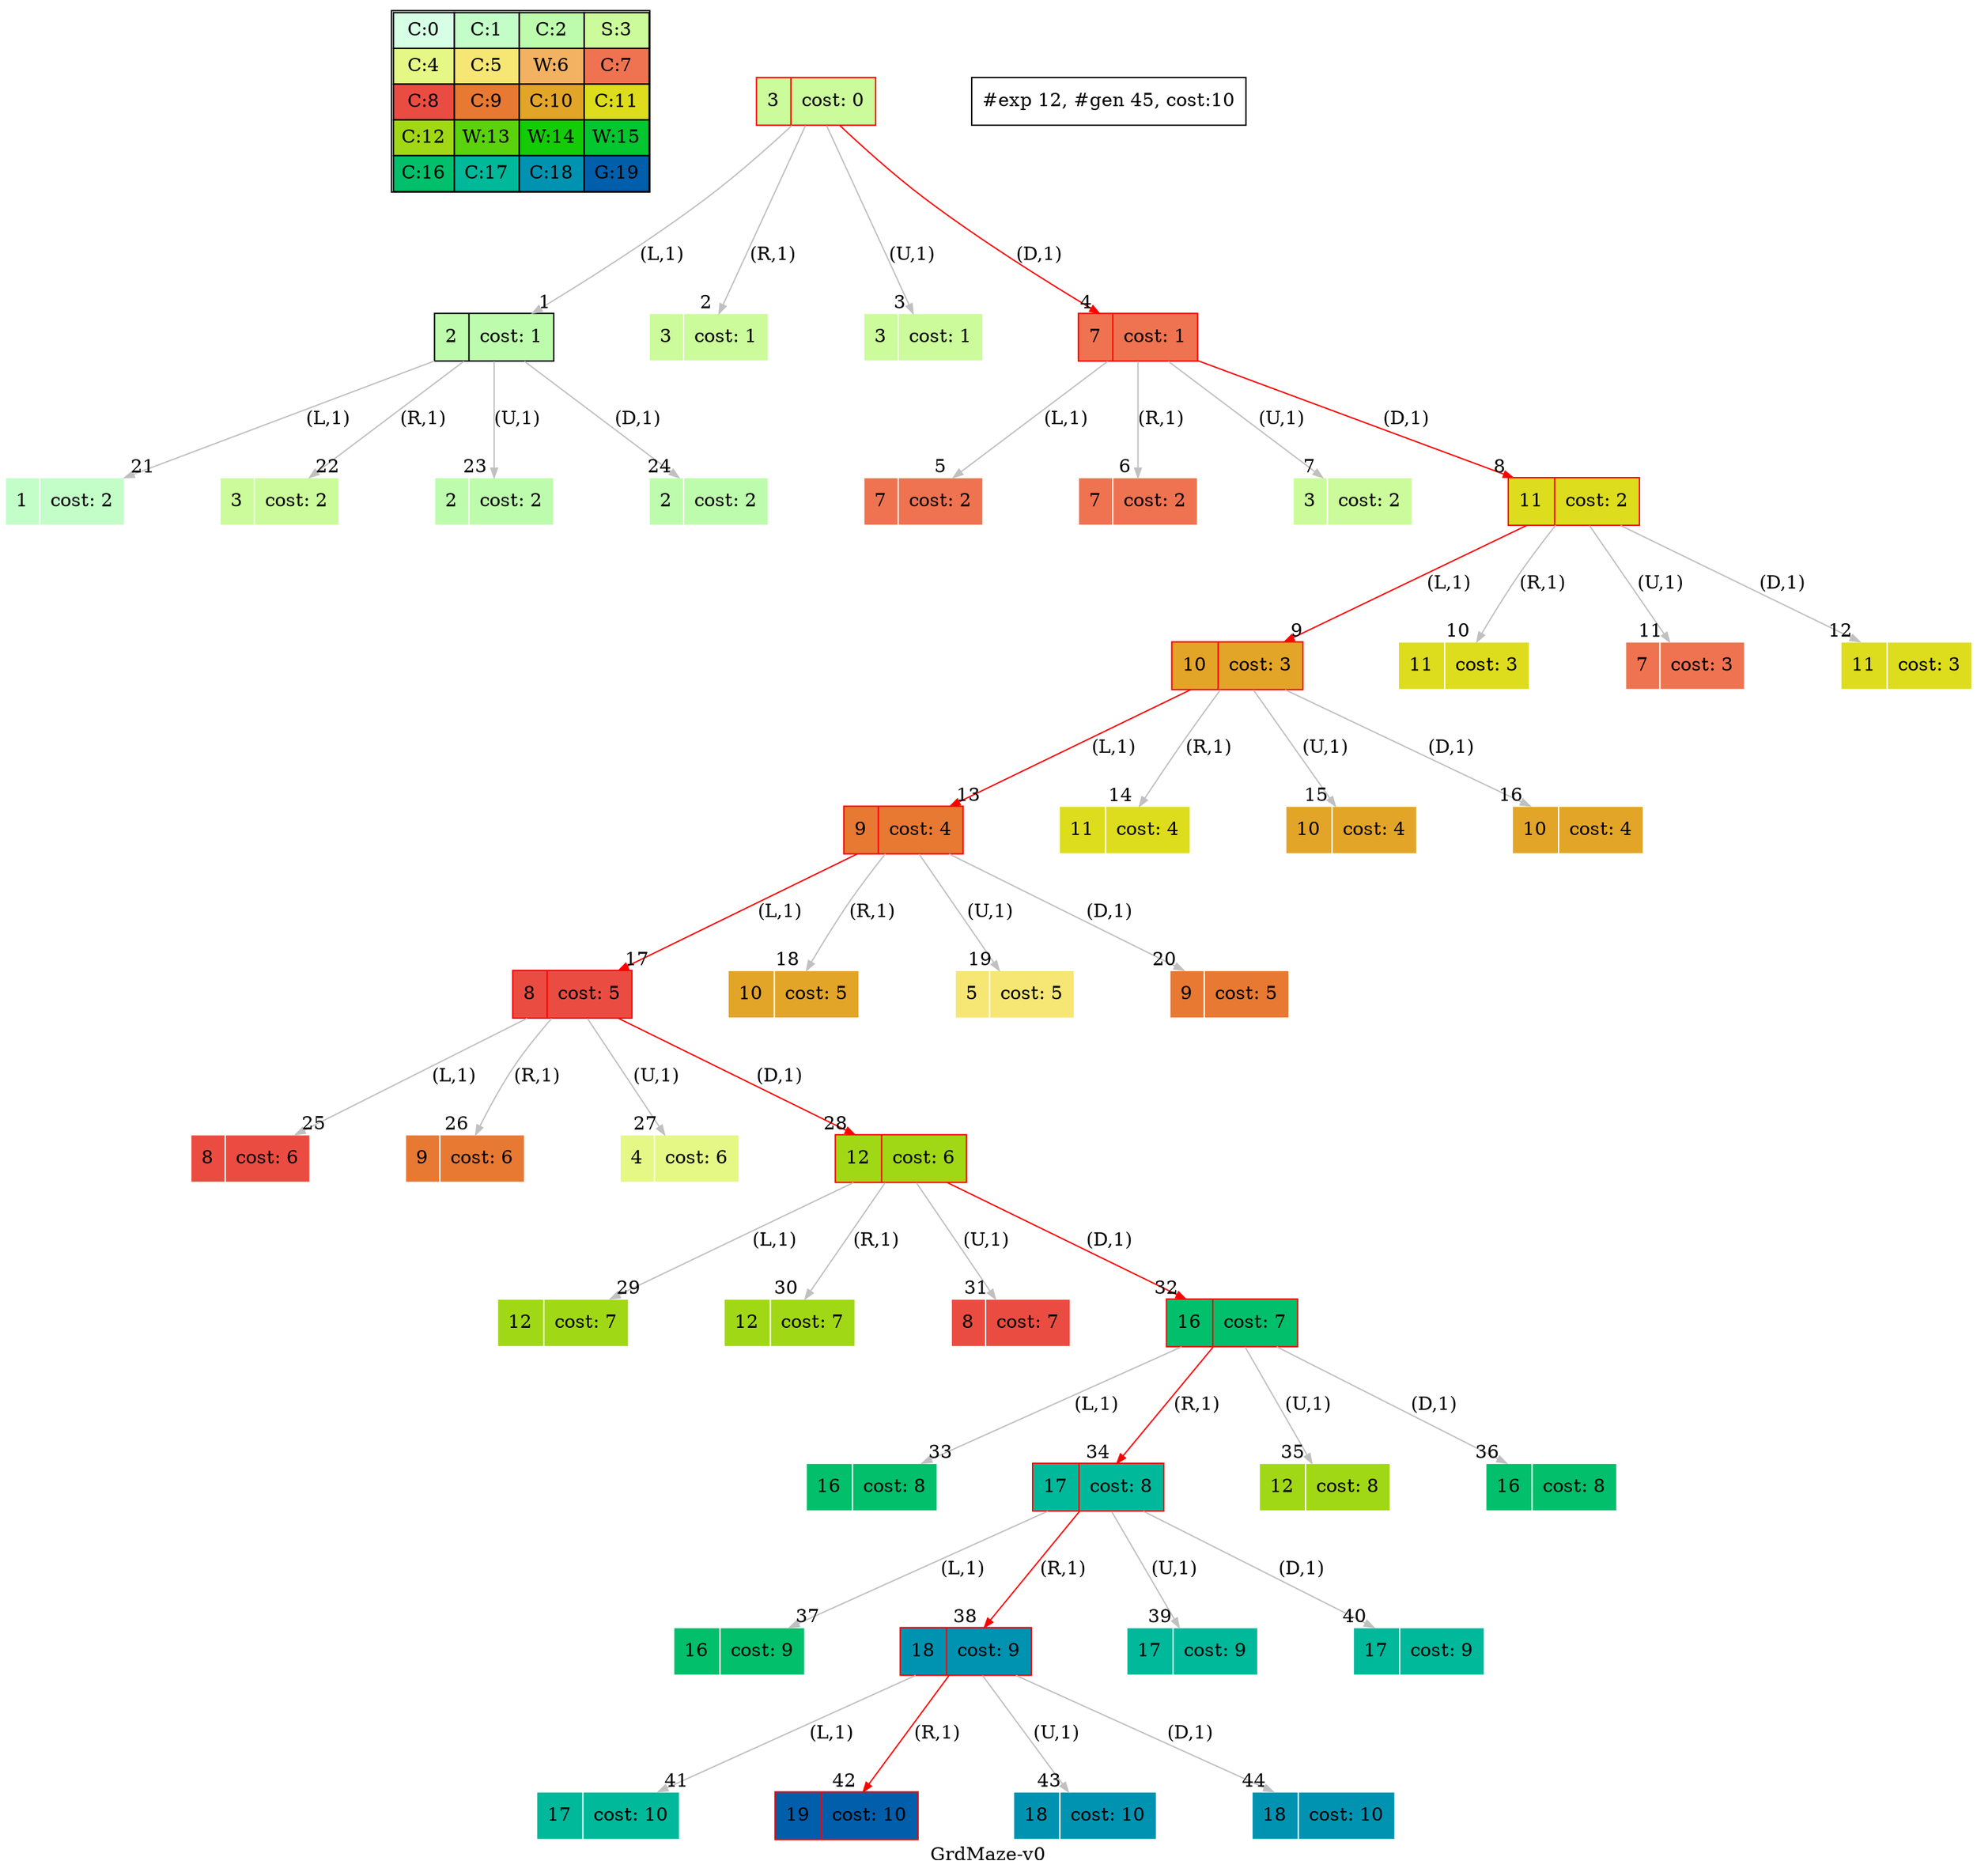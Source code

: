 digraph GrdMaze { label="GrdMaze-v0"
subgraph MAP {label=Map;map [shape=plaintext label=<<table border="1" cellpadding="5" cellspacing="0" cellborder="1"><tr><td bgcolor="0.39803922 0.15947579 0.99679532 1.        ">C:0</td><td bgcolor="0.35098039 0.23194764 0.99315867 1.        ">C:1</td><td bgcolor="0.29607843 0.31486959 0.98720184 1.        ">C:2</td><td bgcolor="0.24901961 0.38410575 0.98063477 1.        ">S:3</td></tr><tr><td bgcolor="0.19411765 0.46220388 0.97128103 1.        ">C:4</td><td bgcolor="0.14705882 0.52643216 0.96182564 1.        ">C:5</td><td bgcolor="0.09215686 0.59770746 0.94913494 1.        ">W:6</td><td bgcolor="0.0372549  0.66454018 0.93467977 1.        ">C:7</td></tr><tr><td bgcolor="0.00980392 0.71791192 0.92090552 1.        ">C:8</td><td bgcolor="0.06470588 0.77520398 0.9032472  1.        ">C:9</td><td bgcolor="0.11176471 0.81974048 0.88677369 1.        ">C:10</td><td bgcolor="0.16666667 0.8660254  0.8660254  1.        ">C:11</td></tr><tr><td bgcolor="0.21372549 0.9005867  0.84695821 1.        ">C:12</td><td bgcolor="0.26862745 0.93467977 0.82325295 1.        ">W:13</td><td bgcolor="0.32352941 0.96182564 0.79801723 1.        ">W:14</td><td bgcolor="0.37058824 0.97940977 0.77520398 1.        ">W:15</td></tr><tr><td bgcolor="0.4254902  0.99315867 0.74725253 1.        ">C:16</td><td bgcolor="0.47254902 0.99907048 0.72218645 1.        ">C:17</td><td bgcolor="0.52745098 0.99907048 0.69169844 1.        ">C:18</td><td bgcolor="0.5745098  0.99315867 0.66454018 1.        ">G:19</td></tr></table>>]} 
nodesep=1 ranksep=1 node [shape=record] edge [arrowsize=0.7] 
"0_3" [label="<f0>3 |<f1> cost: 0" style=filled color=white fillcolor="0.24901961 0.38410575 0.98063477 1.        "]
"0_3" [label="<f0>3 |<f1> cost: 0" style=filled color=red fillcolor="0.24901961 0.38410575 0.98063477 1.        "]
"0_3.2-0" [label="<f0>2 |<f1> cost: 1" style=filled color=white fillcolor="0.29607843 0.31486959 0.98720184 1.        "] "0_3" -> "0_3.2-0" [label="(L,1)" headlabel=" 1 " color=grey ]; 
"0_3.3-1" [label="<f0>3 |<f1> cost: 1" style=filled color=white fillcolor="0.24901961 0.38410575 0.98063477 1.        "] "0_3" -> "0_3.3-1" [label="(R,1)" headlabel=" 2 " color=grey ]; 
"0_3.3-2" [label="<f0>3 |<f1> cost: 1" style=filled color=white fillcolor="0.24901961 0.38410575 0.98063477 1.        "] "0_3" -> "0_3.3-2" [label="(U,1)" headlabel=" 3 " color=grey ]; 
"0_3.7-3" [label="<f0>7 |<f1> cost: 1" style=filled color=white fillcolor="0.0372549  0.66454018 0.93467977 1.        "] "0_3" -> "0_3.7-3" [label="(D,1)" headlabel=" 4 " color=grey color=red ];  
"0_3.7-3" [label="<f0>7 |<f1> cost: 1" style=filled color=red fillcolor="0.0372549  0.66454018 0.93467977 1.        "]
"0_3.7.7-0" [label="<f0>7 |<f1> cost: 2" style=filled color=white fillcolor="0.0372549  0.66454018 0.93467977 1.        "] "0_3.7-3" -> "0_3.7.7-0" [label="(L,1)" headlabel=" 5 " color=grey ]; 
"0_3.7.7-1" [label="<f0>7 |<f1> cost: 2" style=filled color=white fillcolor="0.0372549  0.66454018 0.93467977 1.        "] "0_3.7-3" -> "0_3.7.7-1" [label="(R,1)" headlabel=" 6 " color=grey ]; 
"0_3.7.3-2" [label="<f0>3 |<f1> cost: 2" style=filled color=white fillcolor="0.24901961 0.38410575 0.98063477 1.        "] "0_3.7-3" -> "0_3.7.3-2" [label="(U,1)" headlabel=" 7 " color=grey ]; 
"0_3.7.11-3" [label="<f0>11 |<f1> cost: 2" style=filled color=white fillcolor="0.16666667 0.8660254  0.8660254  1.        "] "0_3.7-3" -> "0_3.7.11-3" [label="(D,1)" headlabel=" 8 " color=grey color=red ];  
"0_3.7.11-3" [label="<f0>11 |<f1> cost: 2" style=filled color=red fillcolor="0.16666667 0.8660254  0.8660254  1.        "]
"0_3.7.11.10-0" [label="<f0>10 |<f1> cost: 3" style=filled color=white fillcolor="0.11176471 0.81974048 0.88677369 1.        "] "0_3.7.11-3" -> "0_3.7.11.10-0" [label="(L,1)" headlabel=" 9 " color=grey color=red ];  
"0_3.7.11.11-1" [label="<f0>11 |<f1> cost: 3" style=filled color=white fillcolor="0.16666667 0.8660254  0.8660254  1.        "] "0_3.7.11-3" -> "0_3.7.11.11-1" [label="(R,1)" headlabel=" 10 " color=grey ]; 
"0_3.7.11.7-2" [label="<f0>7 |<f1> cost: 3" style=filled color=white fillcolor="0.0372549  0.66454018 0.93467977 1.        "] "0_3.7.11-3" -> "0_3.7.11.7-2" [label="(U,1)" headlabel=" 11 " color=grey ]; 
"0_3.7.11.11-3" [label="<f0>11 |<f1> cost: 3" style=filled color=white fillcolor="0.16666667 0.8660254  0.8660254  1.        "] "0_3.7.11-3" -> "0_3.7.11.11-3" [label="(D,1)" headlabel=" 12 " color=grey ]; 
"0_3.7.11.10-0" [label="<f0>10 |<f1> cost: 3" style=filled color=red fillcolor="0.11176471 0.81974048 0.88677369 1.        "]
"0_3.7.11.10.9-0" [label="<f0>9 |<f1> cost: 4" style=filled color=white fillcolor="0.06470588 0.77520398 0.9032472  1.        "] "0_3.7.11.10-0" -> "0_3.7.11.10.9-0" [label="(L,1)" headlabel=" 13 " color=grey color=red ];  
"0_3.7.11.10.11-1" [label="<f0>11 |<f1> cost: 4" style=filled color=white fillcolor="0.16666667 0.8660254  0.8660254  1.        "] "0_3.7.11.10-0" -> "0_3.7.11.10.11-1" [label="(R,1)" headlabel=" 14 " color=grey ]; 
"0_3.7.11.10.10-2" [label="<f0>10 |<f1> cost: 4" style=filled color=white fillcolor="0.11176471 0.81974048 0.88677369 1.        "] "0_3.7.11.10-0" -> "0_3.7.11.10.10-2" [label="(U,1)" headlabel=" 15 " color=grey ]; 
"0_3.7.11.10.10-3" [label="<f0>10 |<f1> cost: 4" style=filled color=white fillcolor="0.11176471 0.81974048 0.88677369 1.        "] "0_3.7.11.10-0" -> "0_3.7.11.10.10-3" [label="(D,1)" headlabel=" 16 " color=grey ]; 
"0_3.7.11.10.9-0" [label="<f0>9 |<f1> cost: 4" style=filled color=red fillcolor="0.06470588 0.77520398 0.9032472  1.        "]
"0_3.7.11.10.9.8-0" [label="<f0>8 |<f1> cost: 5" style=filled color=white fillcolor="0.00980392 0.71791192 0.92090552 1.        "] "0_3.7.11.10.9-0" -> "0_3.7.11.10.9.8-0" [label="(L,1)" headlabel=" 17 " color=grey color=red ];  
"0_3.7.11.10.9.10-1" [label="<f0>10 |<f1> cost: 5" style=filled color=white fillcolor="0.11176471 0.81974048 0.88677369 1.        "] "0_3.7.11.10.9-0" -> "0_3.7.11.10.9.10-1" [label="(R,1)" headlabel=" 18 " color=grey ]; 
"0_3.7.11.10.9.5-2" [label="<f0>5 |<f1> cost: 5" style=filled color=white fillcolor="0.14705882 0.52643216 0.96182564 1.        "] "0_3.7.11.10.9-0" -> "0_3.7.11.10.9.5-2" [label="(U,1)" headlabel=" 19 " color=grey ]; 
"0_3.7.11.10.9.9-3" [label="<f0>9 |<f1> cost: 5" style=filled color=white fillcolor="0.06470588 0.77520398 0.9032472  1.        "] "0_3.7.11.10.9-0" -> "0_3.7.11.10.9.9-3" [label="(D,1)" headlabel=" 20 " color=grey ]; 
"0_3.2-0" [label="<f0>2 |<f1> cost: 1" style=filled color=black fillcolor="0.29607843 0.31486959 0.98720184 1.        "]
"0_3.2.1-0" [label="<f0>1 |<f1> cost: 2" style=filled color=white fillcolor="0.35098039 0.23194764 0.99315867 1.        "] "0_3.2-0" -> "0_3.2.1-0" [label="(L,1)" headlabel=" 21 " color=grey ]; 
"0_3.2.3-1" [label="<f0>3 |<f1> cost: 2" style=filled color=white fillcolor="0.24901961 0.38410575 0.98063477 1.        "] "0_3.2-0" -> "0_3.2.3-1" [label="(R,1)" headlabel=" 22 " color=grey ]; 
"0_3.2.2-2" [label="<f0>2 |<f1> cost: 2" style=filled color=white fillcolor="0.29607843 0.31486959 0.98720184 1.        "] "0_3.2-0" -> "0_3.2.2-2" [label="(U,1)" headlabel=" 23 " color=grey ]; 
"0_3.2.2-3" [label="<f0>2 |<f1> cost: 2" style=filled color=white fillcolor="0.29607843 0.31486959 0.98720184 1.        "] "0_3.2-0" -> "0_3.2.2-3" [label="(D,1)" headlabel=" 24 " color=grey ]; 
"0_3.7.11.10.9.8-0" [label="<f0>8 |<f1> cost: 5" style=filled color=red fillcolor="0.00980392 0.71791192 0.92090552 1.        "]
"0_3.7.11.10.9.8.8-0" [label="<f0>8 |<f1> cost: 6" style=filled color=white fillcolor="0.00980392 0.71791192 0.92090552 1.        "] "0_3.7.11.10.9.8-0" -> "0_3.7.11.10.9.8.8-0" [label="(L,1)" headlabel=" 25 " color=grey ]; 
"0_3.7.11.10.9.8.9-1" [label="<f0>9 |<f1> cost: 6" style=filled color=white fillcolor="0.06470588 0.77520398 0.9032472  1.        "] "0_3.7.11.10.9.8-0" -> "0_3.7.11.10.9.8.9-1" [label="(R,1)" headlabel=" 26 " color=grey ]; 
"0_3.7.11.10.9.8.4-2" [label="<f0>4 |<f1> cost: 6" style=filled color=white fillcolor="0.19411765 0.46220388 0.97128103 1.        "] "0_3.7.11.10.9.8-0" -> "0_3.7.11.10.9.8.4-2" [label="(U,1)" headlabel=" 27 " color=grey ]; 
"0_3.7.11.10.9.8.12-3" [label="<f0>12 |<f1> cost: 6" style=filled color=white fillcolor="0.21372549 0.9005867  0.84695821 1.        "] "0_3.7.11.10.9.8-0" -> "0_3.7.11.10.9.8.12-3" [label="(D,1)" headlabel=" 28 " color=grey color=red ];  
"0_3.7.11.10.9.8.12-3" [label="<f0>12 |<f1> cost: 6" style=filled color=red fillcolor="0.21372549 0.9005867  0.84695821 1.        "]
"0_3.7.11.10.9.8.12.12-0" [label="<f0>12 |<f1> cost: 7" style=filled color=white fillcolor="0.21372549 0.9005867  0.84695821 1.        "] "0_3.7.11.10.9.8.12-3" -> "0_3.7.11.10.9.8.12.12-0" [label="(L,1)" headlabel=" 29 " color=grey ]; 
"0_3.7.11.10.9.8.12.12-1" [label="<f0>12 |<f1> cost: 7" style=filled color=white fillcolor="0.21372549 0.9005867  0.84695821 1.        "] "0_3.7.11.10.9.8.12-3" -> "0_3.7.11.10.9.8.12.12-1" [label="(R,1)" headlabel=" 30 " color=grey ]; 
"0_3.7.11.10.9.8.12.8-2" [label="<f0>8 |<f1> cost: 7" style=filled color=white fillcolor="0.00980392 0.71791192 0.92090552 1.        "] "0_3.7.11.10.9.8.12-3" -> "0_3.7.11.10.9.8.12.8-2" [label="(U,1)" headlabel=" 31 " color=grey ]; 
"0_3.7.11.10.9.8.12.16-3" [label="<f0>16 |<f1> cost: 7" style=filled color=white fillcolor="0.4254902  0.99315867 0.74725253 1.        "] "0_3.7.11.10.9.8.12-3" -> "0_3.7.11.10.9.8.12.16-3" [label="(D,1)" headlabel=" 32 " color=grey color=red ];  
"0_3.7.11.10.9.8.12.16-3" [label="<f0>16 |<f1> cost: 7" style=filled color=red fillcolor="0.4254902  0.99315867 0.74725253 1.        "]
"0_3.7.11.10.9.8.12.16.16-0" [label="<f0>16 |<f1> cost: 8" style=filled color=white fillcolor="0.4254902  0.99315867 0.74725253 1.        "] "0_3.7.11.10.9.8.12.16-3" -> "0_3.7.11.10.9.8.12.16.16-0" [label="(L,1)" headlabel=" 33 " color=grey ]; 
"0_3.7.11.10.9.8.12.16.17-1" [label="<f0>17 |<f1> cost: 8" style=filled color=white fillcolor="0.47254902 0.99907048 0.72218645 1.        "] "0_3.7.11.10.9.8.12.16-3" -> "0_3.7.11.10.9.8.12.16.17-1" [label="(R,1)" headlabel=" 34 " color=grey color=red ];  
"0_3.7.11.10.9.8.12.16.12-2" [label="<f0>12 |<f1> cost: 8" style=filled color=white fillcolor="0.21372549 0.9005867  0.84695821 1.        "] "0_3.7.11.10.9.8.12.16-3" -> "0_3.7.11.10.9.8.12.16.12-2" [label="(U,1)" headlabel=" 35 " color=grey ]; 
"0_3.7.11.10.9.8.12.16.16-3" [label="<f0>16 |<f1> cost: 8" style=filled color=white fillcolor="0.4254902  0.99315867 0.74725253 1.        "] "0_3.7.11.10.9.8.12.16-3" -> "0_3.7.11.10.9.8.12.16.16-3" [label="(D,1)" headlabel=" 36 " color=grey ]; 
"0_3.7.11.10.9.8.12.16.17-1" [label="<f0>17 |<f1> cost: 8" style=filled color=red fillcolor="0.47254902 0.99907048 0.72218645 1.        "]
"0_3.7.11.10.9.8.12.16.17.16-0" [label="<f0>16 |<f1> cost: 9" style=filled color=white fillcolor="0.4254902  0.99315867 0.74725253 1.        "] "0_3.7.11.10.9.8.12.16.17-1" -> "0_3.7.11.10.9.8.12.16.17.16-0" [label="(L,1)" headlabel=" 37 " color=grey ]; 
"0_3.7.11.10.9.8.12.16.17.18-1" [label="<f0>18 |<f1> cost: 9" style=filled color=white fillcolor="0.52745098 0.99907048 0.69169844 1.        "] "0_3.7.11.10.9.8.12.16.17-1" -> "0_3.7.11.10.9.8.12.16.17.18-1" [label="(R,1)" headlabel=" 38 " color=grey color=red ];  
"0_3.7.11.10.9.8.12.16.17.17-2" [label="<f0>17 |<f1> cost: 9" style=filled color=white fillcolor="0.47254902 0.99907048 0.72218645 1.        "] "0_3.7.11.10.9.8.12.16.17-1" -> "0_3.7.11.10.9.8.12.16.17.17-2" [label="(U,1)" headlabel=" 39 " color=grey ]; 
"0_3.7.11.10.9.8.12.16.17.17-3" [label="<f0>17 |<f1> cost: 9" style=filled color=white fillcolor="0.47254902 0.99907048 0.72218645 1.        "] "0_3.7.11.10.9.8.12.16.17-1" -> "0_3.7.11.10.9.8.12.16.17.17-3" [label="(D,1)" headlabel=" 40 " color=grey ]; 
"0_3.7.11.10.9.8.12.16.17.18-1" [label="<f0>18 |<f1> cost: 9" style=filled color=red fillcolor="0.52745098 0.99907048 0.69169844 1.        "]
"0_3.7.11.10.9.8.12.16.17.18.17-0" [label="<f0>17 |<f1> cost: 10" style=filled color=white fillcolor="0.47254902 0.99907048 0.72218645 1.        "] "0_3.7.11.10.9.8.12.16.17.18-1" -> "0_3.7.11.10.9.8.12.16.17.18.17-0" [label="(L,1)" headlabel=" 41 " color=grey ]; 
"0_3.7.11.10.9.8.12.16.17.18.19-1" [label="<f0>19 |<f1> cost: 10" style=filled color=red fillcolor="0.5745098  0.99315867 0.66454018 1.        "] "0_3.7.11.10.9.8.12.16.17.18-1" -> "0_3.7.11.10.9.8.12.16.17.18.19-1" [label="(R,1)" headlabel=" 42 " color=grey color=red ];  
"0_3.7.11.10.9.8.12.16.17.18.18-2" [label="<f0>18 |<f1> cost: 10" style=filled color=white fillcolor="0.52745098 0.99907048 0.69169844 1.        "] "0_3.7.11.10.9.8.12.16.17.18-1" -> "0_3.7.11.10.9.8.12.16.17.18.18-2" [label="(U,1)" headlabel=" 43 " color=grey ]; 
"0_3.7.11.10.9.8.12.16.17.18.18-3" [label="<f0>18 |<f1> cost: 10" style=filled color=white fillcolor="0.52745098 0.99907048 0.69169844 1.        "] "0_3.7.11.10.9.8.12.16.17.18-1" -> "0_3.7.11.10.9.8.12.16.17.18.18-3" [label="(D,1)" headlabel=" 44 " color=grey ]; 
 "#exp 12, #gen 45, cost:10" [ shape=box ];
}
